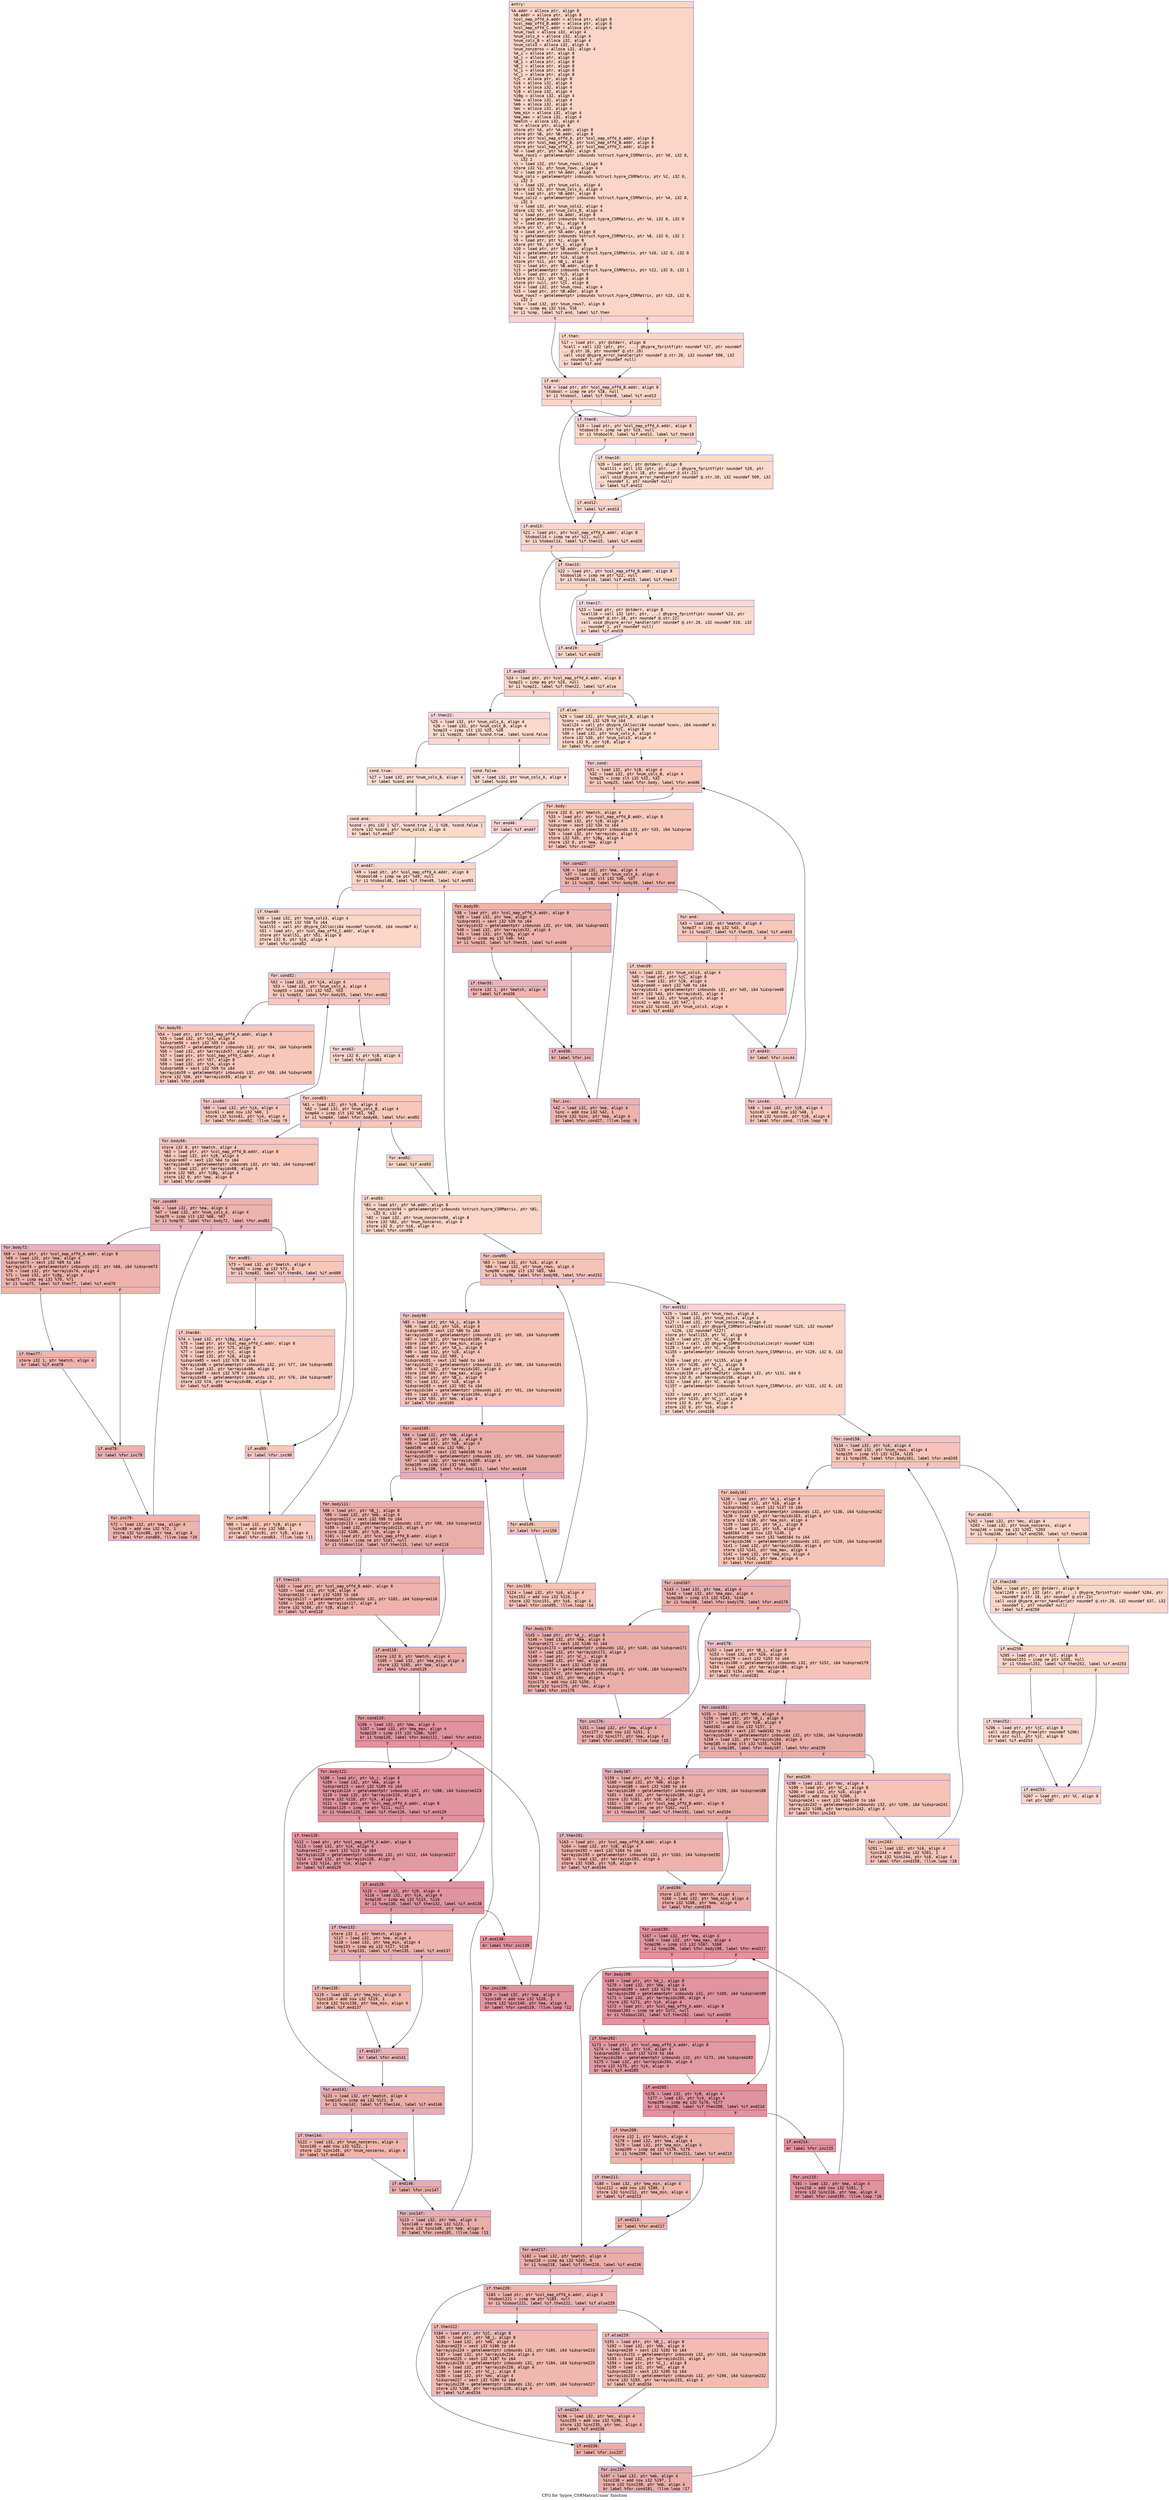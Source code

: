 digraph "CFG for 'hypre_CSRMatrixUnion' function" {
	label="CFG for 'hypre_CSRMatrixUnion' function";

	Node0x558241d420a0 [shape=record,color="#3d50c3ff", style=filled, fillcolor="#f5a08170" fontname="Courier",label="{entry:\l|  %A.addr = alloca ptr, align 8\l  %B.addr = alloca ptr, align 8\l  %col_map_offd_A.addr = alloca ptr, align 8\l  %col_map_offd_B.addr = alloca ptr, align 8\l  %col_map_offd_C.addr = alloca ptr, align 8\l  %num_rows = alloca i32, align 4\l  %num_cols_A = alloca i32, align 4\l  %num_cols_B = alloca i32, align 4\l  %num_cols3 = alloca i32, align 4\l  %num_nonzeros = alloca i32, align 4\l  %A_i = alloca ptr, align 8\l  %A_j = alloca ptr, align 8\l  %B_i = alloca ptr, align 8\l  %B_j = alloca ptr, align 8\l  %C_i = alloca ptr, align 8\l  %C_j = alloca ptr, align 8\l  %jC = alloca ptr, align 8\l  %i6 = alloca i32, align 4\l  %jA = alloca i32, align 4\l  %jB = alloca i32, align 4\l  %jBg = alloca i32, align 4\l  %ma = alloca i32, align 4\l  %mb = alloca i32, align 4\l  %mc = alloca i32, align 4\l  %ma_min = alloca i32, align 4\l  %ma_max = alloca i32, align 4\l  %match = alloca i32, align 4\l  %C = alloca ptr, align 8\l  store ptr %A, ptr %A.addr, align 8\l  store ptr %B, ptr %B.addr, align 8\l  store ptr %col_map_offd_A, ptr %col_map_offd_A.addr, align 8\l  store ptr %col_map_offd_B, ptr %col_map_offd_B.addr, align 8\l  store ptr %col_map_offd_C, ptr %col_map_offd_C.addr, align 8\l  %0 = load ptr, ptr %A.addr, align 8\l  %num_rows1 = getelementptr inbounds %struct.hypre_CSRMatrix, ptr %0, i32 0,\l... i32 2\l  %1 = load i32, ptr %num_rows1, align 8\l  store i32 %1, ptr %num_rows, align 4\l  %2 = load ptr, ptr %A.addr, align 8\l  %num_cols = getelementptr inbounds %struct.hypre_CSRMatrix, ptr %2, i32 0,\l... i32 3\l  %3 = load i32, ptr %num_cols, align 4\l  store i32 %3, ptr %num_cols_A, align 4\l  %4 = load ptr, ptr %B.addr, align 8\l  %num_cols2 = getelementptr inbounds %struct.hypre_CSRMatrix, ptr %4, i32 0,\l... i32 3\l  %5 = load i32, ptr %num_cols2, align 4\l  store i32 %5, ptr %num_cols_B, align 4\l  %6 = load ptr, ptr %A.addr, align 8\l  %i = getelementptr inbounds %struct.hypre_CSRMatrix, ptr %6, i32 0, i32 0\l  %7 = load ptr, ptr %i, align 8\l  store ptr %7, ptr %A_i, align 8\l  %8 = load ptr, ptr %A.addr, align 8\l  %j = getelementptr inbounds %struct.hypre_CSRMatrix, ptr %8, i32 0, i32 1\l  %9 = load ptr, ptr %j, align 8\l  store ptr %9, ptr %A_j, align 8\l  %10 = load ptr, ptr %B.addr, align 8\l  %i4 = getelementptr inbounds %struct.hypre_CSRMatrix, ptr %10, i32 0, i32 0\l  %11 = load ptr, ptr %i4, align 8\l  store ptr %11, ptr %B_i, align 8\l  %12 = load ptr, ptr %B.addr, align 8\l  %j5 = getelementptr inbounds %struct.hypre_CSRMatrix, ptr %12, i32 0, i32 1\l  %13 = load ptr, ptr %j5, align 8\l  store ptr %13, ptr %B_j, align 8\l  store ptr null, ptr %jC, align 8\l  %14 = load i32, ptr %num_rows, align 4\l  %15 = load ptr, ptr %B.addr, align 8\l  %num_rows7 = getelementptr inbounds %struct.hypre_CSRMatrix, ptr %15, i32 0,\l... i32 2\l  %16 = load i32, ptr %num_rows7, align 8\l  %cmp = icmp eq i32 %14, %16\l  br i1 %cmp, label %if.end, label %if.then\l|{<s0>T|<s1>F}}"];
	Node0x558241d420a0:s0 -> Node0x558241d45210[tooltip="entry -> if.end\nProbability 50.00%" ];
	Node0x558241d420a0:s1 -> Node0x558241d45280[tooltip="entry -> if.then\nProbability 50.00%" ];
	Node0x558241d45280 [shape=record,color="#3d50c3ff", style=filled, fillcolor="#f6a38570" fontname="Courier",label="{if.then:\l|  %17 = load ptr, ptr @stderr, align 8\l  %call = call i32 (ptr, ptr, ...) @hypre_fprintf(ptr noundef %17, ptr noundef\l... @.str.18, ptr noundef @.str.19)\l  call void @hypre_error_handler(ptr noundef @.str.20, i32 noundef 508, i32\l... noundef 1, ptr noundef null)\l  br label %if.end\l}"];
	Node0x558241d45280 -> Node0x558241d45210[tooltip="if.then -> if.end\nProbability 100.00%" ];
	Node0x558241d45210 [shape=record,color="#3d50c3ff", style=filled, fillcolor="#f5a08170" fontname="Courier",label="{if.end:\l|  %18 = load ptr, ptr %col_map_offd_B.addr, align 8\l  %tobool = icmp ne ptr %18, null\l  br i1 %tobool, label %if.then8, label %if.end13\l|{<s0>T|<s1>F}}"];
	Node0x558241d45210:s0 -> Node0x558241d45880[tooltip="if.end -> if.then8\nProbability 62.50%" ];
	Node0x558241d45210:s1 -> Node0x558241d458d0[tooltip="if.end -> if.end13\nProbability 37.50%" ];
	Node0x558241d45880 [shape=record,color="#3d50c3ff", style=filled, fillcolor="#f6a38570" fontname="Courier",label="{if.then8:\l|  %19 = load ptr, ptr %col_map_offd_A.addr, align 8\l  %tobool9 = icmp ne ptr %19, null\l  br i1 %tobool9, label %if.end12, label %if.then10\l|{<s0>T|<s1>F}}"];
	Node0x558241d45880:s0 -> Node0x558241d434a0[tooltip="if.then8 -> if.end12\nProbability 62.50%" ];
	Node0x558241d45880:s1 -> Node0x558241d434f0[tooltip="if.then8 -> if.then10\nProbability 37.50%" ];
	Node0x558241d434f0 [shape=record,color="#3d50c3ff", style=filled, fillcolor="#f7ac8e70" fontname="Courier",label="{if.then10:\l|  %20 = load ptr, ptr @stderr, align 8\l  %call11 = call i32 (ptr, ptr, ...) @hypre_fprintf(ptr noundef %20, ptr\l... noundef @.str.18, ptr noundef @.str.21)\l  call void @hypre_error_handler(ptr noundef @.str.20, i32 noundef 509, i32\l... noundef 1, ptr noundef null)\l  br label %if.end12\l}"];
	Node0x558241d434f0 -> Node0x558241d434a0[tooltip="if.then10 -> if.end12\nProbability 100.00%" ];
	Node0x558241d434a0 [shape=record,color="#3d50c3ff", style=filled, fillcolor="#f6a38570" fontname="Courier",label="{if.end12:\l|  br label %if.end13\l}"];
	Node0x558241d434a0 -> Node0x558241d458d0[tooltip="if.end12 -> if.end13\nProbability 100.00%" ];
	Node0x558241d458d0 [shape=record,color="#3d50c3ff", style=filled, fillcolor="#f5a08170" fontname="Courier",label="{if.end13:\l|  %21 = load ptr, ptr %col_map_offd_A.addr, align 8\l  %tobool14 = icmp ne ptr %21, null\l  br i1 %tobool14, label %if.then15, label %if.end20\l|{<s0>T|<s1>F}}"];
	Node0x558241d458d0:s0 -> Node0x558241d464b0[tooltip="if.end13 -> if.then15\nProbability 62.50%" ];
	Node0x558241d458d0:s1 -> Node0x558241d46500[tooltip="if.end13 -> if.end20\nProbability 37.50%" ];
	Node0x558241d464b0 [shape=record,color="#3d50c3ff", style=filled, fillcolor="#f6a38570" fontname="Courier",label="{if.then15:\l|  %22 = load ptr, ptr %col_map_offd_B.addr, align 8\l  %tobool16 = icmp ne ptr %22, null\l  br i1 %tobool16, label %if.end19, label %if.then17\l|{<s0>T|<s1>F}}"];
	Node0x558241d464b0:s0 -> Node0x558241d467a0[tooltip="if.then15 -> if.end19\nProbability 62.50%" ];
	Node0x558241d464b0:s1 -> Node0x558241d467f0[tooltip="if.then15 -> if.then17\nProbability 37.50%" ];
	Node0x558241d467f0 [shape=record,color="#3d50c3ff", style=filled, fillcolor="#f7ac8e70" fontname="Courier",label="{if.then17:\l|  %23 = load ptr, ptr @stderr, align 8\l  %call18 = call i32 (ptr, ptr, ...) @hypre_fprintf(ptr noundef %23, ptr\l... noundef @.str.18, ptr noundef @.str.22)\l  call void @hypre_error_handler(ptr noundef @.str.20, i32 noundef 510, i32\l... noundef 1, ptr noundef null)\l  br label %if.end19\l}"];
	Node0x558241d467f0 -> Node0x558241d467a0[tooltip="if.then17 -> if.end19\nProbability 100.00%" ];
	Node0x558241d467a0 [shape=record,color="#3d50c3ff", style=filled, fillcolor="#f6a38570" fontname="Courier",label="{if.end19:\l|  br label %if.end20\l}"];
	Node0x558241d467a0 -> Node0x558241d46500[tooltip="if.end19 -> if.end20\nProbability 100.00%" ];
	Node0x558241d46500 [shape=record,color="#3d50c3ff", style=filled, fillcolor="#f5a08170" fontname="Courier",label="{if.end20:\l|  %24 = load ptr, ptr %col_map_offd_A.addr, align 8\l  %cmp21 = icmp eq ptr %24, null\l  br i1 %cmp21, label %if.then22, label %if.else\l|{<s0>T|<s1>F}}"];
	Node0x558241d46500:s0 -> Node0x558241d46ec0[tooltip="if.end20 -> if.then22\nProbability 37.50%" ];
	Node0x558241d46500:s1 -> Node0x558241d46f10[tooltip="if.end20 -> if.else\nProbability 62.50%" ];
	Node0x558241d46ec0 [shape=record,color="#3d50c3ff", style=filled, fillcolor="#f7a88970" fontname="Courier",label="{if.then22:\l|  %25 = load i32, ptr %num_cols_A, align 4\l  %26 = load i32, ptr %num_cols_B, align 4\l  %cmp23 = icmp slt i32 %25, %26\l  br i1 %cmp23, label %cond.true, label %cond.false\l|{<s0>T|<s1>F}}"];
	Node0x558241d46ec0:s0 -> Node0x558241d471c0[tooltip="if.then22 -> cond.true\nProbability 50.00%" ];
	Node0x558241d46ec0:s1 -> Node0x558241d47210[tooltip="if.then22 -> cond.false\nProbability 50.00%" ];
	Node0x558241d471c0 [shape=record,color="#3d50c3ff", style=filled, fillcolor="#f7af9170" fontname="Courier",label="{cond.true:\l|  %27 = load i32, ptr %num_cols_B, align 4\l  br label %cond.end\l}"];
	Node0x558241d471c0 -> Node0x558241d473c0[tooltip="cond.true -> cond.end\nProbability 100.00%" ];
	Node0x558241d47210 [shape=record,color="#3d50c3ff", style=filled, fillcolor="#f7af9170" fontname="Courier",label="{cond.false:\l|  %28 = load i32, ptr %num_cols_A, align 4\l  br label %cond.end\l}"];
	Node0x558241d47210 -> Node0x558241d473c0[tooltip="cond.false -> cond.end\nProbability 100.00%" ];
	Node0x558241d473c0 [shape=record,color="#3d50c3ff", style=filled, fillcolor="#f7a88970" fontname="Courier",label="{cond.end:\l|  %cond = phi i32 [ %27, %cond.true ], [ %28, %cond.false ]\l  store i32 %cond, ptr %num_cols3, align 4\l  br label %if.end47\l}"];
	Node0x558241d473c0 -> Node0x558241d47660[tooltip="cond.end -> if.end47\nProbability 100.00%" ];
	Node0x558241d46f10 [shape=record,color="#3d50c3ff", style=filled, fillcolor="#f6a38570" fontname="Courier",label="{if.else:\l|  %29 = load i32, ptr %num_cols_B, align 4\l  %conv = sext i32 %29 to i64\l  %call24 = call ptr @hypre_CAlloc(i64 noundef %conv, i64 noundef 4)\l  store ptr %call24, ptr %jC, align 8\l  %30 = load i32, ptr %num_cols_A, align 4\l  store i32 %30, ptr %num_cols3, align 4\l  store i32 0, ptr %jB, align 4\l  br label %for.cond\l}"];
	Node0x558241d46f10 -> Node0x558241d47c70[tooltip="if.else -> for.cond\nProbability 100.00%" ];
	Node0x558241d47c70 [shape=record,color="#3d50c3ff", style=filled, fillcolor="#ec7f6370" fontname="Courier",label="{for.cond:\l|  %31 = load i32, ptr %jB, align 4\l  %32 = load i32, ptr %num_cols_B, align 4\l  %cmp25 = icmp slt i32 %31, %32\l  br i1 %cmp25, label %for.body, label %for.end46\l|{<s0>T|<s1>F}}"];
	Node0x558241d47c70:s0 -> Node0x558241d47ef0[tooltip="for.cond -> for.body\nProbability 96.88%" ];
	Node0x558241d47c70:s1 -> Node0x558241d47f70[tooltip="for.cond -> for.end46\nProbability 3.12%" ];
	Node0x558241d47ef0 [shape=record,color="#3d50c3ff", style=filled, fillcolor="#ec7f6370" fontname="Courier",label="{for.body:\l|  store i32 0, ptr %match, align 4\l  %33 = load ptr, ptr %col_map_offd_B.addr, align 8\l  %34 = load i32, ptr %jB, align 4\l  %idxprom = sext i32 %34 to i64\l  %arrayidx = getelementptr inbounds i32, ptr %33, i64 %idxprom\l  %35 = load i32, ptr %arrayidx, align 4\l  store i32 %35, ptr %jBg, align 4\l  store i32 0, ptr %ma, align 4\l  br label %for.cond27\l}"];
	Node0x558241d47ef0 -> Node0x558241d485f0[tooltip="for.body -> for.cond27\nProbability 100.00%" ];
	Node0x558241d485f0 [shape=record,color="#3d50c3ff", style=filled, fillcolor="#d6524470" fontname="Courier",label="{for.cond27:\l|  %36 = load i32, ptr %ma, align 4\l  %37 = load i32, ptr %num_cols_A, align 4\l  %cmp28 = icmp slt i32 %36, %37\l  br i1 %cmp28, label %for.body30, label %for.end\l|{<s0>T|<s1>F}}"];
	Node0x558241d485f0:s0 -> Node0x558241d48860[tooltip="for.cond27 -> for.body30\nProbability 96.88%" ];
	Node0x558241d485f0:s1 -> Node0x558241d488e0[tooltip="for.cond27 -> for.end\nProbability 3.12%" ];
	Node0x558241d48860 [shape=record,color="#3d50c3ff", style=filled, fillcolor="#d6524470" fontname="Courier",label="{for.body30:\l|  %38 = load ptr, ptr %col_map_offd_A.addr, align 8\l  %39 = load i32, ptr %ma, align 4\l  %idxprom31 = sext i32 %39 to i64\l  %arrayidx32 = getelementptr inbounds i32, ptr %38, i64 %idxprom31\l  %40 = load i32, ptr %arrayidx32, align 4\l  %41 = load i32, ptr %jBg, align 4\l  %cmp33 = icmp eq i32 %40, %41\l  br i1 %cmp33, label %if.then35, label %if.end36\l|{<s0>T|<s1>F}}"];
	Node0x558241d48860:s0 -> Node0x558241d48e80[tooltip="for.body30 -> if.then35\nProbability 50.00%" ];
	Node0x558241d48860:s1 -> Node0x558241d48f00[tooltip="for.body30 -> if.end36\nProbability 50.00%" ];
	Node0x558241d48e80 [shape=record,color="#3d50c3ff", style=filled, fillcolor="#d8564670" fontname="Courier",label="{if.then35:\l|  store i32 1, ptr %match, align 4\l  br label %if.end36\l}"];
	Node0x558241d48e80 -> Node0x558241d48f00[tooltip="if.then35 -> if.end36\nProbability 100.00%" ];
	Node0x558241d48f00 [shape=record,color="#3d50c3ff", style=filled, fillcolor="#d6524470" fontname="Courier",label="{if.end36:\l|  br label %for.inc\l}"];
	Node0x558241d48f00 -> Node0x558241d491a0[tooltip="if.end36 -> for.inc\nProbability 100.00%" ];
	Node0x558241d491a0 [shape=record,color="#3d50c3ff", style=filled, fillcolor="#d6524470" fontname="Courier",label="{for.inc:\l|  %42 = load i32, ptr %ma, align 4\l  %inc = add nsw i32 %42, 1\l  store i32 %inc, ptr %ma, align 4\l  br label %for.cond27, !llvm.loop !6\l}"];
	Node0x558241d491a0 -> Node0x558241d485f0[tooltip="for.inc -> for.cond27\nProbability 100.00%" ];
	Node0x558241d488e0 [shape=record,color="#3d50c3ff", style=filled, fillcolor="#ec7f6370" fontname="Courier",label="{for.end:\l|  %43 = load i32, ptr %match, align 4\l  %cmp37 = icmp eq i32 %43, 0\l  br i1 %cmp37, label %if.then39, label %if.end43\l|{<s0>T|<s1>F}}"];
	Node0x558241d488e0:s0 -> Node0x558241d49740[tooltip="for.end -> if.then39\nProbability 37.50%" ];
	Node0x558241d488e0:s1 -> Node0x558241d497c0[tooltip="for.end -> if.end43\nProbability 62.50%" ];
	Node0x558241d49740 [shape=record,color="#3d50c3ff", style=filled, fillcolor="#ef886b70" fontname="Courier",label="{if.then39:\l|  %44 = load i32, ptr %num_cols3, align 4\l  %45 = load ptr, ptr %jC, align 8\l  %46 = load i32, ptr %jB, align 4\l  %idxprom40 = sext i32 %46 to i64\l  %arrayidx41 = getelementptr inbounds i32, ptr %45, i64 %idxprom40\l  store i32 %44, ptr %arrayidx41, align 4\l  %47 = load i32, ptr %num_cols3, align 4\l  %inc42 = add nsw i32 %47, 1\l  store i32 %inc42, ptr %num_cols3, align 4\l  br label %if.end43\l}"];
	Node0x558241d49740 -> Node0x558241d497c0[tooltip="if.then39 -> if.end43\nProbability 100.00%" ];
	Node0x558241d497c0 [shape=record,color="#3d50c3ff", style=filled, fillcolor="#ec7f6370" fontname="Courier",label="{if.end43:\l|  br label %for.inc44\l}"];
	Node0x558241d497c0 -> Node0x558241d4a6d0[tooltip="if.end43 -> for.inc44\nProbability 100.00%" ];
	Node0x558241d4a6d0 [shape=record,color="#3d50c3ff", style=filled, fillcolor="#ec7f6370" fontname="Courier",label="{for.inc44:\l|  %48 = load i32, ptr %jB, align 4\l  %inc45 = add nsw i32 %48, 1\l  store i32 %inc45, ptr %jB, align 4\l  br label %for.cond, !llvm.loop !8\l}"];
	Node0x558241d4a6d0 -> Node0x558241d47c70[tooltip="for.inc44 -> for.cond\nProbability 100.00%" ];
	Node0x558241d47f70 [shape=record,color="#3d50c3ff", style=filled, fillcolor="#f6a38570" fontname="Courier",label="{for.end46:\l|  br label %if.end47\l}"];
	Node0x558241d47f70 -> Node0x558241d47660[tooltip="for.end46 -> if.end47\nProbability 100.00%" ];
	Node0x558241d47660 [shape=record,color="#3d50c3ff", style=filled, fillcolor="#f5a08170" fontname="Courier",label="{if.end47:\l|  %49 = load ptr, ptr %col_map_offd_A.addr, align 8\l  %tobool48 = icmp ne ptr %49, null\l  br i1 %tobool48, label %if.then49, label %if.end93\l|{<s0>T|<s1>F}}"];
	Node0x558241d47660:s0 -> Node0x558241d45920[tooltip="if.end47 -> if.then49\nProbability 62.50%" ];
	Node0x558241d47660:s1 -> Node0x558241d45970[tooltip="if.end47 -> if.end93\nProbability 37.50%" ];
	Node0x558241d45920 [shape=record,color="#3d50c3ff", style=filled, fillcolor="#f6a38570" fontname="Courier",label="{if.then49:\l|  %50 = load i32, ptr %num_cols3, align 4\l  %conv50 = sext i32 %50 to i64\l  %call51 = call ptr @hypre_CAlloc(i64 noundef %conv50, i64 noundef 4)\l  %51 = load ptr, ptr %col_map_offd_C.addr, align 8\l  store ptr %call51, ptr %51, align 8\l  store i32 0, ptr %jA, align 4\l  br label %for.cond52\l}"];
	Node0x558241d45920 -> Node0x558241d4b950[tooltip="if.then49 -> for.cond52\nProbability 100.00%" ];
	Node0x558241d4b950 [shape=record,color="#3d50c3ff", style=filled, fillcolor="#ec7f6370" fontname="Courier",label="{for.cond52:\l|  %52 = load i32, ptr %jA, align 4\l  %53 = load i32, ptr %num_cols_A, align 4\l  %cmp53 = icmp slt i32 %52, %53\l  br i1 %cmp53, label %for.body55, label %for.end62\l|{<s0>T|<s1>F}}"];
	Node0x558241d4b950:s0 -> Node0x558241d4bba0[tooltip="for.cond52 -> for.body55\nProbability 96.88%" ];
	Node0x558241d4b950:s1 -> Node0x558241d4bbf0[tooltip="for.cond52 -> for.end62\nProbability 3.12%" ];
	Node0x558241d4bba0 [shape=record,color="#3d50c3ff", style=filled, fillcolor="#ec7f6370" fontname="Courier",label="{for.body55:\l|  %54 = load ptr, ptr %col_map_offd_A.addr, align 8\l  %55 = load i32, ptr %jA, align 4\l  %idxprom56 = sext i32 %55 to i64\l  %arrayidx57 = getelementptr inbounds i32, ptr %54, i64 %idxprom56\l  %56 = load i32, ptr %arrayidx57, align 4\l  %57 = load ptr, ptr %col_map_offd_C.addr, align 8\l  %58 = load ptr, ptr %57, align 8\l  %59 = load i32, ptr %jA, align 4\l  %idxprom58 = sext i32 %59 to i64\l  %arrayidx59 = getelementptr inbounds i32, ptr %58, i64 %idxprom58\l  store i32 %56, ptr %arrayidx59, align 4\l  br label %for.inc60\l}"];
	Node0x558241d4bba0 -> Node0x558241d4c3a0[tooltip="for.body55 -> for.inc60\nProbability 100.00%" ];
	Node0x558241d4c3a0 [shape=record,color="#3d50c3ff", style=filled, fillcolor="#ec7f6370" fontname="Courier",label="{for.inc60:\l|  %60 = load i32, ptr %jA, align 4\l  %inc61 = add nsw i32 %60, 1\l  store i32 %inc61, ptr %jA, align 4\l  br label %for.cond52, !llvm.loop !9\l}"];
	Node0x558241d4c3a0 -> Node0x558241d4b950[tooltip="for.inc60 -> for.cond52\nProbability 100.00%" ];
	Node0x558241d4bbf0 [shape=record,color="#3d50c3ff", style=filled, fillcolor="#f6a38570" fontname="Courier",label="{for.end62:\l|  store i32 0, ptr %jB, align 4\l  br label %for.cond63\l}"];
	Node0x558241d4bbf0 -> Node0x558241d4c8a0[tooltip="for.end62 -> for.cond63\nProbability 100.00%" ];
	Node0x558241d4c8a0 [shape=record,color="#3d50c3ff", style=filled, fillcolor="#ec7f6370" fontname="Courier",label="{for.cond63:\l|  %61 = load i32, ptr %jB, align 4\l  %62 = load i32, ptr %num_cols_B, align 4\l  %cmp64 = icmp slt i32 %61, %62\l  br i1 %cmp64, label %for.body66, label %for.end92\l|{<s0>T|<s1>F}}"];
	Node0x558241d4c8a0:s0 -> Node0x558241d4cb40[tooltip="for.cond63 -> for.body66\nProbability 96.88%" ];
	Node0x558241d4c8a0:s1 -> Node0x558241d4cbc0[tooltip="for.cond63 -> for.end92\nProbability 3.12%" ];
	Node0x558241d4cb40 [shape=record,color="#3d50c3ff", style=filled, fillcolor="#ec7f6370" fontname="Courier",label="{for.body66:\l|  store i32 0, ptr %match, align 4\l  %63 = load ptr, ptr %col_map_offd_B.addr, align 8\l  %64 = load i32, ptr %jB, align 4\l  %idxprom67 = sext i32 %64 to i64\l  %arrayidx68 = getelementptr inbounds i32, ptr %63, i64 %idxprom67\l  %65 = load i32, ptr %arrayidx68, align 4\l  store i32 %65, ptr %jBg, align 4\l  store i32 0, ptr %ma, align 4\l  br label %for.cond69\l}"];
	Node0x558241d4cb40 -> Node0x558241d4d1c0[tooltip="for.body66 -> for.cond69\nProbability 100.00%" ];
	Node0x558241d4d1c0 [shape=record,color="#3d50c3ff", style=filled, fillcolor="#d6524470" fontname="Courier",label="{for.cond69:\l|  %66 = load i32, ptr %ma, align 4\l  %67 = load i32, ptr %num_cols_A, align 4\l  %cmp70 = icmp slt i32 %66, %67\l  br i1 %cmp70, label %for.body72, label %for.end81\l|{<s0>T|<s1>F}}"];
	Node0x558241d4d1c0:s0 -> Node0x558241d4d460[tooltip="for.cond69 -> for.body72\nProbability 96.88%" ];
	Node0x558241d4d1c0:s1 -> Node0x558241d4d4e0[tooltip="for.cond69 -> for.end81\nProbability 3.12%" ];
	Node0x558241d4d460 [shape=record,color="#3d50c3ff", style=filled, fillcolor="#d6524470" fontname="Courier",label="{for.body72:\l|  %68 = load ptr, ptr %col_map_offd_A.addr, align 8\l  %69 = load i32, ptr %ma, align 4\l  %idxprom73 = sext i32 %69 to i64\l  %arrayidx74 = getelementptr inbounds i32, ptr %68, i64 %idxprom73\l  %70 = load i32, ptr %arrayidx74, align 4\l  %71 = load i32, ptr %jBg, align 4\l  %cmp75 = icmp eq i32 %70, %71\l  br i1 %cmp75, label %if.then77, label %if.end78\l|{<s0>T|<s1>F}}"];
	Node0x558241d4d460:s0 -> Node0x558241d4da30[tooltip="for.body72 -> if.then77\nProbability 50.00%" ];
	Node0x558241d4d460:s1 -> Node0x558241d4dab0[tooltip="for.body72 -> if.end78\nProbability 50.00%" ];
	Node0x558241d4da30 [shape=record,color="#3d50c3ff", style=filled, fillcolor="#d8564670" fontname="Courier",label="{if.then77:\l|  store i32 1, ptr %match, align 4\l  br label %if.end78\l}"];
	Node0x558241d4da30 -> Node0x558241d4dab0[tooltip="if.then77 -> if.end78\nProbability 100.00%" ];
	Node0x558241d4dab0 [shape=record,color="#3d50c3ff", style=filled, fillcolor="#d6524470" fontname="Courier",label="{if.end78:\l|  br label %for.inc79\l}"];
	Node0x558241d4dab0 -> Node0x558241d4dcf0[tooltip="if.end78 -> for.inc79\nProbability 100.00%" ];
	Node0x558241d4dcf0 [shape=record,color="#3d50c3ff", style=filled, fillcolor="#d6524470" fontname="Courier",label="{for.inc79:\l|  %72 = load i32, ptr %ma, align 4\l  %inc80 = add nsw i32 %72, 1\l  store i32 %inc80, ptr %ma, align 4\l  br label %for.cond69, !llvm.loop !10\l}"];
	Node0x558241d4dcf0 -> Node0x558241d4d1c0[tooltip="for.inc79 -> for.cond69\nProbability 100.00%" ];
	Node0x558241d4d4e0 [shape=record,color="#3d50c3ff", style=filled, fillcolor="#ec7f6370" fontname="Courier",label="{for.end81:\l|  %73 = load i32, ptr %match, align 4\l  %cmp82 = icmp eq i32 %73, 0\l  br i1 %cmp82, label %if.then84, label %if.end89\l|{<s0>T|<s1>F}}"];
	Node0x558241d4d4e0:s0 -> Node0x558241d4e2a0[tooltip="for.end81 -> if.then84\nProbability 37.50%" ];
	Node0x558241d4d4e0:s1 -> Node0x558241d4e320[tooltip="for.end81 -> if.end89\nProbability 62.50%" ];
	Node0x558241d4e2a0 [shape=record,color="#3d50c3ff", style=filled, fillcolor="#ef886b70" fontname="Courier",label="{if.then84:\l|  %74 = load i32, ptr %jBg, align 4\l  %75 = load ptr, ptr %col_map_offd_C.addr, align 8\l  %76 = load ptr, ptr %75, align 8\l  %77 = load ptr, ptr %jC, align 8\l  %78 = load i32, ptr %jB, align 4\l  %idxprom85 = sext i32 %78 to i64\l  %arrayidx86 = getelementptr inbounds i32, ptr %77, i64 %idxprom85\l  %79 = load i32, ptr %arrayidx86, align 4\l  %idxprom87 = sext i32 %79 to i64\l  %arrayidx88 = getelementptr inbounds i32, ptr %76, i64 %idxprom87\l  store i32 %74, ptr %arrayidx88, align 4\l  br label %if.end89\l}"];
	Node0x558241d4e2a0 -> Node0x558241d4e320[tooltip="if.then84 -> if.end89\nProbability 100.00%" ];
	Node0x558241d4e320 [shape=record,color="#3d50c3ff", style=filled, fillcolor="#ec7f6370" fontname="Courier",label="{if.end89:\l|  br label %for.inc90\l}"];
	Node0x558241d4e320 -> Node0x558241d4eb40[tooltip="if.end89 -> for.inc90\nProbability 100.00%" ];
	Node0x558241d4eb40 [shape=record,color="#3d50c3ff", style=filled, fillcolor="#ec7f6370" fontname="Courier",label="{for.inc90:\l|  %80 = load i32, ptr %jB, align 4\l  %inc91 = add nsw i32 %80, 1\l  store i32 %inc91, ptr %jB, align 4\l  br label %for.cond63, !llvm.loop !11\l}"];
	Node0x558241d4eb40 -> Node0x558241d4c8a0[tooltip="for.inc90 -> for.cond63\nProbability 100.00%" ];
	Node0x558241d4cbc0 [shape=record,color="#3d50c3ff", style=filled, fillcolor="#f6a38570" fontname="Courier",label="{for.end92:\l|  br label %if.end93\l}"];
	Node0x558241d4cbc0 -> Node0x558241d45970[tooltip="for.end92 -> if.end93\nProbability 100.00%" ];
	Node0x558241d45970 [shape=record,color="#3d50c3ff", style=filled, fillcolor="#f5a08170" fontname="Courier",label="{if.end93:\l|  %81 = load ptr, ptr %A.addr, align 8\l  %num_nonzeros94 = getelementptr inbounds %struct.hypre_CSRMatrix, ptr %81,\l... i32 0, i32 4\l  %82 = load i32, ptr %num_nonzeros94, align 8\l  store i32 %82, ptr %num_nonzeros, align 4\l  store i32 0, ptr %i6, align 4\l  br label %for.cond95\l}"];
	Node0x558241d45970 -> Node0x558241d4f360[tooltip="if.end93 -> for.cond95\nProbability 100.00%" ];
	Node0x558241d4f360 [shape=record,color="#3d50c3ff", style=filled, fillcolor="#e8765c70" fontname="Courier",label="{for.cond95:\l|  %83 = load i32, ptr %i6, align 4\l  %84 = load i32, ptr %num_rows, align 4\l  %cmp96 = icmp slt i32 %83, %84\l  br i1 %cmp96, label %for.body98, label %for.end152\l|{<s0>T|<s1>F}}"];
	Node0x558241d4f360:s0 -> Node0x558241d4f600[tooltip="for.cond95 -> for.body98\nProbability 96.88%" ];
	Node0x558241d4f360:s1 -> Node0x558241d4f680[tooltip="for.cond95 -> for.end152\nProbability 3.12%" ];
	Node0x558241d4f600 [shape=record,color="#3d50c3ff", style=filled, fillcolor="#e8765c70" fontname="Courier",label="{for.body98:\l|  %85 = load ptr, ptr %A_i, align 8\l  %86 = load i32, ptr %i6, align 4\l  %idxprom99 = sext i32 %86 to i64\l  %arrayidx100 = getelementptr inbounds i32, ptr %85, i64 %idxprom99\l  %87 = load i32, ptr %arrayidx100, align 4\l  store i32 %87, ptr %ma_min, align 4\l  %88 = load ptr, ptr %A_i, align 8\l  %89 = load i32, ptr %i6, align 4\l  %add = add nsw i32 %89, 1\l  %idxprom101 = sext i32 %add to i64\l  %arrayidx102 = getelementptr inbounds i32, ptr %88, i64 %idxprom101\l  %90 = load i32, ptr %arrayidx102, align 4\l  store i32 %90, ptr %ma_max, align 4\l  %91 = load ptr, ptr %B_i, align 8\l  %92 = load i32, ptr %i6, align 4\l  %idxprom103 = sext i32 %92 to i64\l  %arrayidx104 = getelementptr inbounds i32, ptr %91, i64 %idxprom103\l  %93 = load i32, ptr %arrayidx104, align 4\l  store i32 %93, ptr %mb, align 4\l  br label %for.cond105\l}"];
	Node0x558241d4f600 -> Node0x558241d50310[tooltip="for.body98 -> for.cond105\nProbability 100.00%" ];
	Node0x558241d50310 [shape=record,color="#3d50c3ff", style=filled, fillcolor="#d0473d70" fontname="Courier",label="{for.cond105:\l|  %94 = load i32, ptr %mb, align 4\l  %95 = load ptr, ptr %B_i, align 8\l  %96 = load i32, ptr %i6, align 4\l  %add106 = add nsw i32 %96, 1\l  %idxprom107 = sext i32 %add106 to i64\l  %arrayidx108 = getelementptr inbounds i32, ptr %95, i64 %idxprom107\l  %97 = load i32, ptr %arrayidx108, align 4\l  %cmp109 = icmp slt i32 %94, %97\l  br i1 %cmp109, label %for.body111, label %for.end149\l|{<s0>T|<s1>F}}"];
	Node0x558241d50310:s0 -> Node0x558241d4a0d0[tooltip="for.cond105 -> for.body111\nProbability 96.88%" ];
	Node0x558241d50310:s1 -> Node0x558241d4a150[tooltip="for.cond105 -> for.end149\nProbability 3.12%" ];
	Node0x558241d4a0d0 [shape=record,color="#3d50c3ff", style=filled, fillcolor="#d0473d70" fontname="Courier",label="{for.body111:\l|  %98 = load ptr, ptr %B_j, align 8\l  %99 = load i32, ptr %mb, align 4\l  %idxprom112 = sext i32 %99 to i64\l  %arrayidx113 = getelementptr inbounds i32, ptr %98, i64 %idxprom112\l  %100 = load i32, ptr %arrayidx113, align 4\l  store i32 %100, ptr %jB, align 4\l  %101 = load ptr, ptr %col_map_offd_B.addr, align 8\l  %tobool114 = icmp ne ptr %101, null\l  br i1 %tobool114, label %if.then115, label %if.end118\l|{<s0>T|<s1>F}}"];
	Node0x558241d4a0d0:s0 -> Node0x558241d517a0[tooltip="for.body111 -> if.then115\nProbability 62.50%" ];
	Node0x558241d4a0d0:s1 -> Node0x558241d517f0[tooltip="for.body111 -> if.end118\nProbability 37.50%" ];
	Node0x558241d517a0 [shape=record,color="#3d50c3ff", style=filled, fillcolor="#d6524470" fontname="Courier",label="{if.then115:\l|  %102 = load ptr, ptr %col_map_offd_B.addr, align 8\l  %103 = load i32, ptr %jB, align 4\l  %idxprom116 = sext i32 %103 to i64\l  %arrayidx117 = getelementptr inbounds i32, ptr %102, i64 %idxprom116\l  %104 = load i32, ptr %arrayidx117, align 4\l  store i32 %104, ptr %jB, align 4\l  br label %if.end118\l}"];
	Node0x558241d517a0 -> Node0x558241d517f0[tooltip="if.then115 -> if.end118\nProbability 100.00%" ];
	Node0x558241d517f0 [shape=record,color="#3d50c3ff", style=filled, fillcolor="#d0473d70" fontname="Courier",label="{if.end118:\l|  store i32 0, ptr %match, align 4\l  %105 = load i32, ptr %ma_min, align 4\l  store i32 %105, ptr %ma, align 4\l  br label %for.cond119\l}"];
	Node0x558241d517f0 -> Node0x558241d51ee0[tooltip="if.end118 -> for.cond119\nProbability 100.00%" ];
	Node0x558241d51ee0 [shape=record,color="#b70d28ff", style=filled, fillcolor="#b70d2870" fontname="Courier",label="{for.cond119:\l|  %106 = load i32, ptr %ma, align 4\l  %107 = load i32, ptr %ma_max, align 4\l  %cmp120 = icmp slt i32 %106, %107\l  br i1 %cmp120, label %for.body122, label %for.end141\l|{<s0>T|<s1>F}}"];
	Node0x558241d51ee0:s0 -> Node0x558241d52160[tooltip="for.cond119 -> for.body122\nProbability 96.88%" ];
	Node0x558241d51ee0:s1 -> Node0x558241d521e0[tooltip="for.cond119 -> for.end141\nProbability 3.12%" ];
	Node0x558241d52160 [shape=record,color="#b70d28ff", style=filled, fillcolor="#b70d2870" fontname="Courier",label="{for.body122:\l|  %108 = load ptr, ptr %A_j, align 8\l  %109 = load i32, ptr %ma, align 4\l  %idxprom123 = sext i32 %109 to i64\l  %arrayidx124 = getelementptr inbounds i32, ptr %108, i64 %idxprom123\l  %110 = load i32, ptr %arrayidx124, align 4\l  store i32 %110, ptr %jA, align 4\l  %111 = load ptr, ptr %col_map_offd_A.addr, align 8\l  %tobool125 = icmp ne ptr %111, null\l  br i1 %tobool125, label %if.then126, label %if.end129\l|{<s0>T|<s1>F}}"];
	Node0x558241d52160:s0 -> Node0x558241d52810[tooltip="for.body122 -> if.then126\nProbability 62.50%" ];
	Node0x558241d52160:s1 -> Node0x558241d52860[tooltip="for.body122 -> if.end129\nProbability 37.50%" ];
	Node0x558241d52810 [shape=record,color="#b70d28ff", style=filled, fillcolor="#bb1b2c70" fontname="Courier",label="{if.then126:\l|  %112 = load ptr, ptr %col_map_offd_A.addr, align 8\l  %113 = load i32, ptr %jA, align 4\l  %idxprom127 = sext i32 %113 to i64\l  %arrayidx128 = getelementptr inbounds i32, ptr %112, i64 %idxprom127\l  %114 = load i32, ptr %arrayidx128, align 4\l  store i32 %114, ptr %jA, align 4\l  br label %if.end129\l}"];
	Node0x558241d52810 -> Node0x558241d52860[tooltip="if.then126 -> if.end129\nProbability 100.00%" ];
	Node0x558241d52860 [shape=record,color="#b70d28ff", style=filled, fillcolor="#b70d2870" fontname="Courier",label="{if.end129:\l|  %115 = load i32, ptr %jB, align 4\l  %116 = load i32, ptr %jA, align 4\l  %cmp130 = icmp eq i32 %115, %116\l  br i1 %cmp130, label %if.then132, label %if.end138\l|{<s0>T|<s1>F}}"];
	Node0x558241d52860:s0 -> Node0x558241d52f40[tooltip="if.end129 -> if.then132\nProbability 3.12%" ];
	Node0x558241d52860:s1 -> Node0x558241d52fc0[tooltip="if.end129 -> if.end138\nProbability 96.88%" ];
	Node0x558241d52f40 [shape=record,color="#3d50c3ff", style=filled, fillcolor="#d6524470" fontname="Courier",label="{if.then132:\l|  store i32 1, ptr %match, align 4\l  %117 = load i32, ptr %ma, align 4\l  %118 = load i32, ptr %ma_min, align 4\l  %cmp133 = icmp eq i32 %117, %118\l  br i1 %cmp133, label %if.then135, label %if.end137\l|{<s0>T|<s1>F}}"];
	Node0x558241d52f40:s0 -> Node0x558241d53340[tooltip="if.then132 -> if.then135\nProbability 50.00%" ];
	Node0x558241d52f40:s1 -> Node0x558241d533c0[tooltip="if.then132 -> if.end137\nProbability 50.00%" ];
	Node0x558241d53340 [shape=record,color="#3d50c3ff", style=filled, fillcolor="#dc5d4a70" fontname="Courier",label="{if.then135:\l|  %119 = load i32, ptr %ma_min, align 4\l  %inc136 = add nsw i32 %119, 1\l  store i32 %inc136, ptr %ma_min, align 4\l  br label %if.end137\l}"];
	Node0x558241d53340 -> Node0x558241d533c0[tooltip="if.then135 -> if.end137\nProbability 100.00%" ];
	Node0x558241d533c0 [shape=record,color="#3d50c3ff", style=filled, fillcolor="#d6524470" fontname="Courier",label="{if.end137:\l|  br label %for.end141\l}"];
	Node0x558241d533c0 -> Node0x558241d521e0[tooltip="if.end137 -> for.end141\nProbability 100.00%" ];
	Node0x558241d52fc0 [shape=record,color="#b70d28ff", style=filled, fillcolor="#b70d2870" fontname="Courier",label="{if.end138:\l|  br label %for.inc139\l}"];
	Node0x558241d52fc0 -> Node0x558241d53800[tooltip="if.end138 -> for.inc139\nProbability 100.00%" ];
	Node0x558241d53800 [shape=record,color="#b70d28ff", style=filled, fillcolor="#b70d2870" fontname="Courier",label="{for.inc139:\l|  %120 = load i32, ptr %ma, align 4\l  %inc140 = add nsw i32 %120, 1\l  store i32 %inc140, ptr %ma, align 4\l  br label %for.cond119, !llvm.loop !12\l}"];
	Node0x558241d53800 -> Node0x558241d51ee0[tooltip="for.inc139 -> for.cond119\nProbability 100.00%" ];
	Node0x558241d521e0 [shape=record,color="#3d50c3ff", style=filled, fillcolor="#d0473d70" fontname="Courier",label="{for.end141:\l|  %121 = load i32, ptr %match, align 4\l  %cmp142 = icmp eq i32 %121, 0\l  br i1 %cmp142, label %if.then144, label %if.end146\l|{<s0>T|<s1>F}}"];
	Node0x558241d521e0:s0 -> Node0x558241d53db0[tooltip="for.end141 -> if.then144\nProbability 37.50%" ];
	Node0x558241d521e0:s1 -> Node0x558241d53e30[tooltip="for.end141 -> if.end146\nProbability 62.50%" ];
	Node0x558241d53db0 [shape=record,color="#3d50c3ff", style=filled, fillcolor="#d8564670" fontname="Courier",label="{if.then144:\l|  %122 = load i32, ptr %num_nonzeros, align 4\l  %inc145 = add nsw i32 %122, 1\l  store i32 %inc145, ptr %num_nonzeros, align 4\l  br label %if.end146\l}"];
	Node0x558241d53db0 -> Node0x558241d53e30[tooltip="if.then144 -> if.end146\nProbability 100.00%" ];
	Node0x558241d53e30 [shape=record,color="#3d50c3ff", style=filled, fillcolor="#d0473d70" fontname="Courier",label="{if.end146:\l|  br label %for.inc147\l}"];
	Node0x558241d53e30 -> Node0x558241d541a0[tooltip="if.end146 -> for.inc147\nProbability 100.00%" ];
	Node0x558241d541a0 [shape=record,color="#3d50c3ff", style=filled, fillcolor="#d0473d70" fontname="Courier",label="{for.inc147:\l|  %123 = load i32, ptr %mb, align 4\l  %inc148 = add nsw i32 %123, 1\l  store i32 %inc148, ptr %mb, align 4\l  br label %for.cond105, !llvm.loop !13\l}"];
	Node0x558241d541a0 -> Node0x558241d50310[tooltip="for.inc147 -> for.cond105\nProbability 100.00%" ];
	Node0x558241d4a150 [shape=record,color="#3d50c3ff", style=filled, fillcolor="#e8765c70" fontname="Courier",label="{for.end149:\l|  br label %for.inc150\l}"];
	Node0x558241d4a150 -> Node0x558241d54620[tooltip="for.end149 -> for.inc150\nProbability 100.00%" ];
	Node0x558241d54620 [shape=record,color="#3d50c3ff", style=filled, fillcolor="#e8765c70" fontname="Courier",label="{for.inc150:\l|  %124 = load i32, ptr %i6, align 4\l  %inc151 = add nsw i32 %124, 1\l  store i32 %inc151, ptr %i6, align 4\l  br label %for.cond95, !llvm.loop !14\l}"];
	Node0x558241d54620 -> Node0x558241d4f360[tooltip="for.inc150 -> for.cond95\nProbability 100.00%" ];
	Node0x558241d4f680 [shape=record,color="#3d50c3ff", style=filled, fillcolor="#f5a08170" fontname="Courier",label="{for.end152:\l|  %125 = load i32, ptr %num_rows, align 4\l  %126 = load i32, ptr %num_cols3, align 4\l  %127 = load i32, ptr %num_nonzeros, align 4\l  %call153 = call ptr @hypre_CSRMatrixCreate(i32 noundef %125, i32 noundef\l... %126, i32 noundef %127)\l  store ptr %call153, ptr %C, align 8\l  %128 = load ptr, ptr %C, align 8\l  %call154 = call i32 @hypre_CSRMatrixInitialize(ptr noundef %128)\l  %129 = load ptr, ptr %C, align 8\l  %i155 = getelementptr inbounds %struct.hypre_CSRMatrix, ptr %129, i32 0, i32\l... 0\l  %130 = load ptr, ptr %i155, align 8\l  store ptr %130, ptr %C_i, align 8\l  %131 = load ptr, ptr %C_i, align 8\l  %arrayidx156 = getelementptr inbounds i32, ptr %131, i64 0\l  store i32 0, ptr %arrayidx156, align 4\l  %132 = load ptr, ptr %C, align 8\l  %j157 = getelementptr inbounds %struct.hypre_CSRMatrix, ptr %132, i32 0, i32\l... 1\l  %133 = load ptr, ptr %j157, align 8\l  store ptr %133, ptr %C_j, align 8\l  store i32 0, ptr %mc, align 4\l  store i32 0, ptr %i6, align 4\l  br label %for.cond158\l}"];
	Node0x558241d4f680 -> Node0x558241d4b530[tooltip="for.end152 -> for.cond158\nProbability 100.00%" ];
	Node0x558241d4b530 [shape=record,color="#3d50c3ff", style=filled, fillcolor="#e8765c70" fontname="Courier",label="{for.cond158:\l|  %134 = load i32, ptr %i6, align 4\l  %135 = load i32, ptr %num_rows, align 4\l  %cmp159 = icmp slt i32 %134, %135\l  br i1 %cmp159, label %for.body161, label %for.end245\l|{<s0>T|<s1>F}}"];
	Node0x558241d4b530:s0 -> Node0x558241d4b7d0[tooltip="for.cond158 -> for.body161\nProbability 96.88%" ];
	Node0x558241d4b530:s1 -> Node0x558241d4b850[tooltip="for.cond158 -> for.end245\nProbability 3.12%" ];
	Node0x558241d4b7d0 [shape=record,color="#3d50c3ff", style=filled, fillcolor="#e8765c70" fontname="Courier",label="{for.body161:\l|  %136 = load ptr, ptr %A_i, align 8\l  %137 = load i32, ptr %i6, align 4\l  %idxprom162 = sext i32 %137 to i64\l  %arrayidx163 = getelementptr inbounds i32, ptr %136, i64 %idxprom162\l  %138 = load i32, ptr %arrayidx163, align 4\l  store i32 %138, ptr %ma_min, align 4\l  %139 = load ptr, ptr %A_i, align 8\l  %140 = load i32, ptr %i6, align 4\l  %add164 = add nsw i32 %140, 1\l  %idxprom165 = sext i32 %add164 to i64\l  %arrayidx166 = getelementptr inbounds i32, ptr %139, i64 %idxprom165\l  %141 = load i32, ptr %arrayidx166, align 4\l  store i32 %141, ptr %ma_max, align 4\l  %142 = load i32, ptr %ma_min, align 4\l  store i32 %142, ptr %ma, align 4\l  br label %for.cond167\l}"];
	Node0x558241d4b7d0 -> Node0x558241d57140[tooltip="for.body161 -> for.cond167\nProbability 100.00%" ];
	Node0x558241d57140 [shape=record,color="#3d50c3ff", style=filled, fillcolor="#d0473d70" fontname="Courier",label="{for.cond167:\l|  %143 = load i32, ptr %ma, align 4\l  %144 = load i32, ptr %ma_max, align 4\l  %cmp168 = icmp slt i32 %143, %144\l  br i1 %cmp168, label %for.body170, label %for.end178\l|{<s0>T|<s1>F}}"];
	Node0x558241d57140:s0 -> Node0x558241d573e0[tooltip="for.cond167 -> for.body170\nProbability 96.88%" ];
	Node0x558241d57140:s1 -> Node0x558241d57460[tooltip="for.cond167 -> for.end178\nProbability 3.12%" ];
	Node0x558241d573e0 [shape=record,color="#3d50c3ff", style=filled, fillcolor="#d0473d70" fontname="Courier",label="{for.body170:\l|  %145 = load ptr, ptr %A_j, align 8\l  %146 = load i32, ptr %ma, align 4\l  %idxprom171 = sext i32 %146 to i64\l  %arrayidx172 = getelementptr inbounds i32, ptr %145, i64 %idxprom171\l  %147 = load i32, ptr %arrayidx172, align 4\l  %148 = load ptr, ptr %C_j, align 8\l  %149 = load i32, ptr %mc, align 4\l  %idxprom173 = sext i32 %149 to i64\l  %arrayidx174 = getelementptr inbounds i32, ptr %148, i64 %idxprom173\l  store i32 %147, ptr %arrayidx174, align 4\l  %150 = load i32, ptr %mc, align 4\l  %inc175 = add nsw i32 %150, 1\l  store i32 %inc175, ptr %mc, align 4\l  br label %for.inc176\l}"];
	Node0x558241d573e0 -> Node0x558241d57d60[tooltip="for.body170 -> for.inc176\nProbability 100.00%" ];
	Node0x558241d57d60 [shape=record,color="#3d50c3ff", style=filled, fillcolor="#d0473d70" fontname="Courier",label="{for.inc176:\l|  %151 = load i32, ptr %ma, align 4\l  %inc177 = add nsw i32 %151, 1\l  store i32 %inc177, ptr %ma, align 4\l  br label %for.cond167, !llvm.loop !15\l}"];
	Node0x558241d57d60 -> Node0x558241d57140[tooltip="for.inc176 -> for.cond167\nProbability 100.00%" ];
	Node0x558241d57460 [shape=record,color="#3d50c3ff", style=filled, fillcolor="#e8765c70" fontname="Courier",label="{for.end178:\l|  %152 = load ptr, ptr %B_i, align 8\l  %153 = load i32, ptr %i6, align 4\l  %idxprom179 = sext i32 %153 to i64\l  %arrayidx180 = getelementptr inbounds i32, ptr %152, i64 %idxprom179\l  %154 = load i32, ptr %arrayidx180, align 4\l  store i32 %154, ptr %mb, align 4\l  br label %for.cond181\l}"];
	Node0x558241d57460 -> Node0x558241d58570[tooltip="for.end178 -> for.cond181\nProbability 100.00%" ];
	Node0x558241d58570 [shape=record,color="#3d50c3ff", style=filled, fillcolor="#d0473d70" fontname="Courier",label="{for.cond181:\l|  %155 = load i32, ptr %mb, align 4\l  %156 = load ptr, ptr %B_i, align 8\l  %157 = load i32, ptr %i6, align 4\l  %add182 = add nsw i32 %157, 1\l  %idxprom183 = sext i32 %add182 to i64\l  %arrayidx184 = getelementptr inbounds i32, ptr %156, i64 %idxprom183\l  %158 = load i32, ptr %arrayidx184, align 4\l  %cmp185 = icmp slt i32 %155, %158\l  br i1 %cmp185, label %for.body187, label %for.end239\l|{<s0>T|<s1>F}}"];
	Node0x558241d58570:s0 -> Node0x558241d58b30[tooltip="for.cond181 -> for.body187\nProbability 96.88%" ];
	Node0x558241d58570:s1 -> Node0x558241d58bb0[tooltip="for.cond181 -> for.end239\nProbability 3.12%" ];
	Node0x558241d58b30 [shape=record,color="#3d50c3ff", style=filled, fillcolor="#d0473d70" fontname="Courier",label="{for.body187:\l|  %159 = load ptr, ptr %B_j, align 8\l  %160 = load i32, ptr %mb, align 4\l  %idxprom188 = sext i32 %160 to i64\l  %arrayidx189 = getelementptr inbounds i32, ptr %159, i64 %idxprom188\l  %161 = load i32, ptr %arrayidx189, align 4\l  store i32 %161, ptr %jB, align 4\l  %162 = load ptr, ptr %col_map_offd_B.addr, align 8\l  %tobool190 = icmp ne ptr %162, null\l  br i1 %tobool190, label %if.then191, label %if.end194\l|{<s0>T|<s1>F}}"];
	Node0x558241d58b30:s0 -> Node0x558241d591e0[tooltip="for.body187 -> if.then191\nProbability 62.50%" ];
	Node0x558241d58b30:s1 -> Node0x558241d59230[tooltip="for.body187 -> if.end194\nProbability 37.50%" ];
	Node0x558241d591e0 [shape=record,color="#3d50c3ff", style=filled, fillcolor="#d6524470" fontname="Courier",label="{if.then191:\l|  %163 = load ptr, ptr %col_map_offd_B.addr, align 8\l  %164 = load i32, ptr %jB, align 4\l  %idxprom192 = sext i32 %164 to i64\l  %arrayidx193 = getelementptr inbounds i32, ptr %163, i64 %idxprom192\l  %165 = load i32, ptr %arrayidx193, align 4\l  store i32 %165, ptr %jB, align 4\l  br label %if.end194\l}"];
	Node0x558241d591e0 -> Node0x558241d59230[tooltip="if.then191 -> if.end194\nProbability 100.00%" ];
	Node0x558241d59230 [shape=record,color="#3d50c3ff", style=filled, fillcolor="#d0473d70" fontname="Courier",label="{if.end194:\l|  store i32 0, ptr %match, align 4\l  %166 = load i32, ptr %ma_min, align 4\l  store i32 %166, ptr %ma, align 4\l  br label %for.cond195\l}"];
	Node0x558241d59230 -> Node0x558241d59920[tooltip="if.end194 -> for.cond195\nProbability 100.00%" ];
	Node0x558241d59920 [shape=record,color="#b70d28ff", style=filled, fillcolor="#b70d2870" fontname="Courier",label="{for.cond195:\l|  %167 = load i32, ptr %ma, align 4\l  %168 = load i32, ptr %ma_max, align 4\l  %cmp196 = icmp slt i32 %167, %168\l  br i1 %cmp196, label %for.body198, label %for.end217\l|{<s0>T|<s1>F}}"];
	Node0x558241d59920:s0 -> Node0x558241d59bc0[tooltip="for.cond195 -> for.body198\nProbability 96.88%" ];
	Node0x558241d59920:s1 -> Node0x558241d59c40[tooltip="for.cond195 -> for.end217\nProbability 3.12%" ];
	Node0x558241d59bc0 [shape=record,color="#b70d28ff", style=filled, fillcolor="#b70d2870" fontname="Courier",label="{for.body198:\l|  %169 = load ptr, ptr %A_j, align 8\l  %170 = load i32, ptr %ma, align 4\l  %idxprom199 = sext i32 %170 to i64\l  %arrayidx200 = getelementptr inbounds i32, ptr %169, i64 %idxprom199\l  %171 = load i32, ptr %arrayidx200, align 4\l  store i32 %171, ptr %jA, align 4\l  %172 = load ptr, ptr %col_map_offd_A.addr, align 8\l  %tobool201 = icmp ne ptr %172, null\l  br i1 %tobool201, label %if.then202, label %if.end205\l|{<s0>T|<s1>F}}"];
	Node0x558241d59bc0:s0 -> Node0x558241d5a270[tooltip="for.body198 -> if.then202\nProbability 62.50%" ];
	Node0x558241d59bc0:s1 -> Node0x558241d5a2c0[tooltip="for.body198 -> if.end205\nProbability 37.50%" ];
	Node0x558241d5a270 [shape=record,color="#b70d28ff", style=filled, fillcolor="#bb1b2c70" fontname="Courier",label="{if.then202:\l|  %173 = load ptr, ptr %col_map_offd_A.addr, align 8\l  %174 = load i32, ptr %jA, align 4\l  %idxprom203 = sext i32 %174 to i64\l  %arrayidx204 = getelementptr inbounds i32, ptr %173, i64 %idxprom203\l  %175 = load i32, ptr %arrayidx204, align 4\l  store i32 %175, ptr %jA, align 4\l  br label %if.end205\l}"];
	Node0x558241d5a270 -> Node0x558241d5a2c0[tooltip="if.then202 -> if.end205\nProbability 100.00%" ];
	Node0x558241d5a2c0 [shape=record,color="#b70d28ff", style=filled, fillcolor="#b70d2870" fontname="Courier",label="{if.end205:\l|  %176 = load i32, ptr %jB, align 4\l  %177 = load i32, ptr %jA, align 4\l  %cmp206 = icmp eq i32 %176, %177\l  br i1 %cmp206, label %if.then208, label %if.end214\l|{<s0>T|<s1>F}}"];
	Node0x558241d5a2c0:s0 -> Node0x558241d5a9a0[tooltip="if.end205 -> if.then208\nProbability 3.12%" ];
	Node0x558241d5a2c0:s1 -> Node0x558241d5aa20[tooltip="if.end205 -> if.end214\nProbability 96.88%" ];
	Node0x558241d5a9a0 [shape=record,color="#3d50c3ff", style=filled, fillcolor="#d6524470" fontname="Courier",label="{if.then208:\l|  store i32 1, ptr %match, align 4\l  %178 = load i32, ptr %ma, align 4\l  %179 = load i32, ptr %ma_min, align 4\l  %cmp209 = icmp eq i32 %178, %179\l  br i1 %cmp209, label %if.then211, label %if.end213\l|{<s0>T|<s1>F}}"];
	Node0x558241d5a9a0:s0 -> Node0x558241d5ada0[tooltip="if.then208 -> if.then211\nProbability 50.00%" ];
	Node0x558241d5a9a0:s1 -> Node0x558241d5ae20[tooltip="if.then208 -> if.end213\nProbability 50.00%" ];
	Node0x558241d5ada0 [shape=record,color="#3d50c3ff", style=filled, fillcolor="#dc5d4a70" fontname="Courier",label="{if.then211:\l|  %180 = load i32, ptr %ma_min, align 4\l  %inc212 = add nsw i32 %180, 1\l  store i32 %inc212, ptr %ma_min, align 4\l  br label %if.end213\l}"];
	Node0x558241d5ada0 -> Node0x558241d5ae20[tooltip="if.then211 -> if.end213\nProbability 100.00%" ];
	Node0x558241d5ae20 [shape=record,color="#3d50c3ff", style=filled, fillcolor="#d6524470" fontname="Courier",label="{if.end213:\l|  br label %for.end217\l}"];
	Node0x558241d5ae20 -> Node0x558241d59c40[tooltip="if.end213 -> for.end217\nProbability 100.00%" ];
	Node0x558241d5aa20 [shape=record,color="#b70d28ff", style=filled, fillcolor="#b70d2870" fontname="Courier",label="{if.end214:\l|  br label %for.inc215\l}"];
	Node0x558241d5aa20 -> Node0x558241d5b200[tooltip="if.end214 -> for.inc215\nProbability 100.00%" ];
	Node0x558241d5b200 [shape=record,color="#b70d28ff", style=filled, fillcolor="#b70d2870" fontname="Courier",label="{for.inc215:\l|  %181 = load i32, ptr %ma, align 4\l  %inc216 = add nsw i32 %181, 1\l  store i32 %inc216, ptr %ma, align 4\l  br label %for.cond195, !llvm.loop !16\l}"];
	Node0x558241d5b200 -> Node0x558241d59920[tooltip="for.inc215 -> for.cond195\nProbability 100.00%" ];
	Node0x558241d59c40 [shape=record,color="#3d50c3ff", style=filled, fillcolor="#d0473d70" fontname="Courier",label="{for.end217:\l|  %182 = load i32, ptr %match, align 4\l  %cmp218 = icmp eq i32 %182, 0\l  br i1 %cmp218, label %if.then220, label %if.end236\l|{<s0>T|<s1>F}}"];
	Node0x558241d59c40:s0 -> Node0x558241d5b7b0[tooltip="for.end217 -> if.then220\nProbability 37.50%" ];
	Node0x558241d59c40:s1 -> Node0x558241d5b830[tooltip="for.end217 -> if.end236\nProbability 62.50%" ];
	Node0x558241d5b7b0 [shape=record,color="#3d50c3ff", style=filled, fillcolor="#d8564670" fontname="Courier",label="{if.then220:\l|  %183 = load ptr, ptr %col_map_offd_A.addr, align 8\l  %tobool221 = icmp ne ptr %183, null\l  br i1 %tobool221, label %if.then222, label %if.else229\l|{<s0>T|<s1>F}}"];
	Node0x558241d5b7b0:s0 -> Node0x558241d5bad0[tooltip="if.then220 -> if.then222\nProbability 62.50%" ];
	Node0x558241d5b7b0:s1 -> Node0x558241d5bb20[tooltip="if.then220 -> if.else229\nProbability 37.50%" ];
	Node0x558241d5bad0 [shape=record,color="#3d50c3ff", style=filled, fillcolor="#dc5d4a70" fontname="Courier",label="{if.then222:\l|  %184 = load ptr, ptr %jC, align 8\l  %185 = load ptr, ptr %B_j, align 8\l  %186 = load i32, ptr %mb, align 4\l  %idxprom223 = sext i32 %186 to i64\l  %arrayidx224 = getelementptr inbounds i32, ptr %185, i64 %idxprom223\l  %187 = load i32, ptr %arrayidx224, align 4\l  %idxprom225 = sext i32 %187 to i64\l  %arrayidx226 = getelementptr inbounds i32, ptr %184, i64 %idxprom225\l  %188 = load i32, ptr %arrayidx226, align 4\l  %189 = load ptr, ptr %C_j, align 8\l  %190 = load i32, ptr %mc, align 4\l  %idxprom227 = sext i32 %190 to i64\l  %arrayidx228 = getelementptr inbounds i32, ptr %189, i64 %idxprom227\l  store i32 %188, ptr %arrayidx228, align 4\l  br label %if.end234\l}"];
	Node0x558241d5bad0 -> Node0x558241d5c4c0[tooltip="if.then222 -> if.end234\nProbability 100.00%" ];
	Node0x558241d5bb20 [shape=record,color="#3d50c3ff", style=filled, fillcolor="#e1675170" fontname="Courier",label="{if.else229:\l|  %191 = load ptr, ptr %B_j, align 8\l  %192 = load i32, ptr %mb, align 4\l  %idxprom230 = sext i32 %192 to i64\l  %arrayidx231 = getelementptr inbounds i32, ptr %191, i64 %idxprom230\l  %193 = load i32, ptr %arrayidx231, align 4\l  %194 = load ptr, ptr %C_j, align 8\l  %195 = load i32, ptr %mc, align 4\l  %idxprom232 = sext i32 %195 to i64\l  %arrayidx233 = getelementptr inbounds i32, ptr %194, i64 %idxprom232\l  store i32 %193, ptr %arrayidx233, align 4\l  br label %if.end234\l}"];
	Node0x558241d5bb20 -> Node0x558241d5c4c0[tooltip="if.else229 -> if.end234\nProbability 100.00%" ];
	Node0x558241d5c4c0 [shape=record,color="#3d50c3ff", style=filled, fillcolor="#d8564670" fontname="Courier",label="{if.end234:\l|  %196 = load i32, ptr %mc, align 4\l  %inc235 = add nsw i32 %196, 1\l  store i32 %inc235, ptr %mc, align 4\l  br label %if.end236\l}"];
	Node0x558241d5c4c0 -> Node0x558241d5b830[tooltip="if.end234 -> if.end236\nProbability 100.00%" ];
	Node0x558241d5b830 [shape=record,color="#3d50c3ff", style=filled, fillcolor="#d0473d70" fontname="Courier",label="{if.end236:\l|  br label %for.inc237\l}"];
	Node0x558241d5b830 -> Node0x558241d50d30[tooltip="if.end236 -> for.inc237\nProbability 100.00%" ];
	Node0x558241d50d30 [shape=record,color="#3d50c3ff", style=filled, fillcolor="#d0473d70" fontname="Courier",label="{for.inc237:\l|  %197 = load i32, ptr %mb, align 4\l  %inc238 = add nsw i32 %197, 1\l  store i32 %inc238, ptr %mb, align 4\l  br label %for.cond181, !llvm.loop !17\l}"];
	Node0x558241d50d30 -> Node0x558241d58570[tooltip="for.inc237 -> for.cond181\nProbability 100.00%" ];
	Node0x558241d58bb0 [shape=record,color="#3d50c3ff", style=filled, fillcolor="#e8765c70" fontname="Courier",label="{for.end239:\l|  %198 = load i32, ptr %mc, align 4\l  %199 = load ptr, ptr %C_i, align 8\l  %200 = load i32, ptr %i6, align 4\l  %add240 = add nsw i32 %200, 1\l  %idxprom241 = sext i32 %add240 to i64\l  %arrayidx242 = getelementptr inbounds i32, ptr %199, i64 %idxprom241\l  store i32 %198, ptr %arrayidx242, align 4\l  br label %for.inc243\l}"];
	Node0x558241d58bb0 -> Node0x558241d34d30[tooltip="for.end239 -> for.inc243\nProbability 100.00%" ];
	Node0x558241d34d30 [shape=record,color="#3d50c3ff", style=filled, fillcolor="#e8765c70" fontname="Courier",label="{for.inc243:\l|  %201 = load i32, ptr %i6, align 4\l  %inc244 = add nsw i32 %201, 1\l  store i32 %inc244, ptr %i6, align 4\l  br label %for.cond158, !llvm.loop !18\l}"];
	Node0x558241d34d30 -> Node0x558241d4b530[tooltip="for.inc243 -> for.cond158\nProbability 100.00%" ];
	Node0x558241d4b850 [shape=record,color="#3d50c3ff", style=filled, fillcolor="#f5a08170" fontname="Courier",label="{for.end245:\l|  %202 = load i32, ptr %mc, align 4\l  %203 = load i32, ptr %num_nonzeros, align 4\l  %cmp246 = icmp eq i32 %202, %203\l  br i1 %cmp246, label %if.end250, label %if.then248\l|{<s0>T|<s1>F}}"];
	Node0x558241d4b850:s0 -> Node0x558241d352d0[tooltip="for.end245 -> if.end250\nProbability 50.00%" ];
	Node0x558241d4b850:s1 -> Node0x558241d35350[tooltip="for.end245 -> if.then248\nProbability 50.00%" ];
	Node0x558241d35350 [shape=record,color="#3d50c3ff", style=filled, fillcolor="#f6a38570" fontname="Courier",label="{if.then248:\l|  %204 = load ptr, ptr @stderr, align 8\l  %call249 = call i32 (ptr, ptr, ...) @hypre_fprintf(ptr noundef %204, ptr\l... noundef @.str.18, ptr noundef @.str.23)\l  call void @hypre_error_handler(ptr noundef @.str.20, i32 noundef 637, i32\l... noundef 1, ptr noundef null)\l  br label %if.end250\l}"];
	Node0x558241d35350 -> Node0x558241d352d0[tooltip="if.then248 -> if.end250\nProbability 100.00%" ];
	Node0x558241d352d0 [shape=record,color="#3d50c3ff", style=filled, fillcolor="#f5a08170" fontname="Courier",label="{if.end250:\l|  %205 = load ptr, ptr %jC, align 8\l  %tobool251 = icmp ne ptr %205, null\l  br i1 %tobool251, label %if.then252, label %if.end253\l|{<s0>T|<s1>F}}"];
	Node0x558241d352d0:s0 -> Node0x558241d359f0[tooltip="if.end250 -> if.then252\nProbability 62.50%" ];
	Node0x558241d352d0:s1 -> Node0x558241d35a40[tooltip="if.end250 -> if.end253\nProbability 37.50%" ];
	Node0x558241d359f0 [shape=record,color="#3d50c3ff", style=filled, fillcolor="#f6a38570" fontname="Courier",label="{if.then252:\l|  %206 = load ptr, ptr %jC, align 8\l  call void @hypre_Free(ptr noundef %206)\l  store ptr null, ptr %jC, align 8\l  br label %if.end253\l}"];
	Node0x558241d359f0 -> Node0x558241d35a40[tooltip="if.then252 -> if.end253\nProbability 100.00%" ];
	Node0x558241d35a40 [shape=record,color="#3d50c3ff", style=filled, fillcolor="#f5a08170" fontname="Courier",label="{if.end253:\l|  %207 = load ptr, ptr %C, align 8\l  ret ptr %207\l}"];
}

